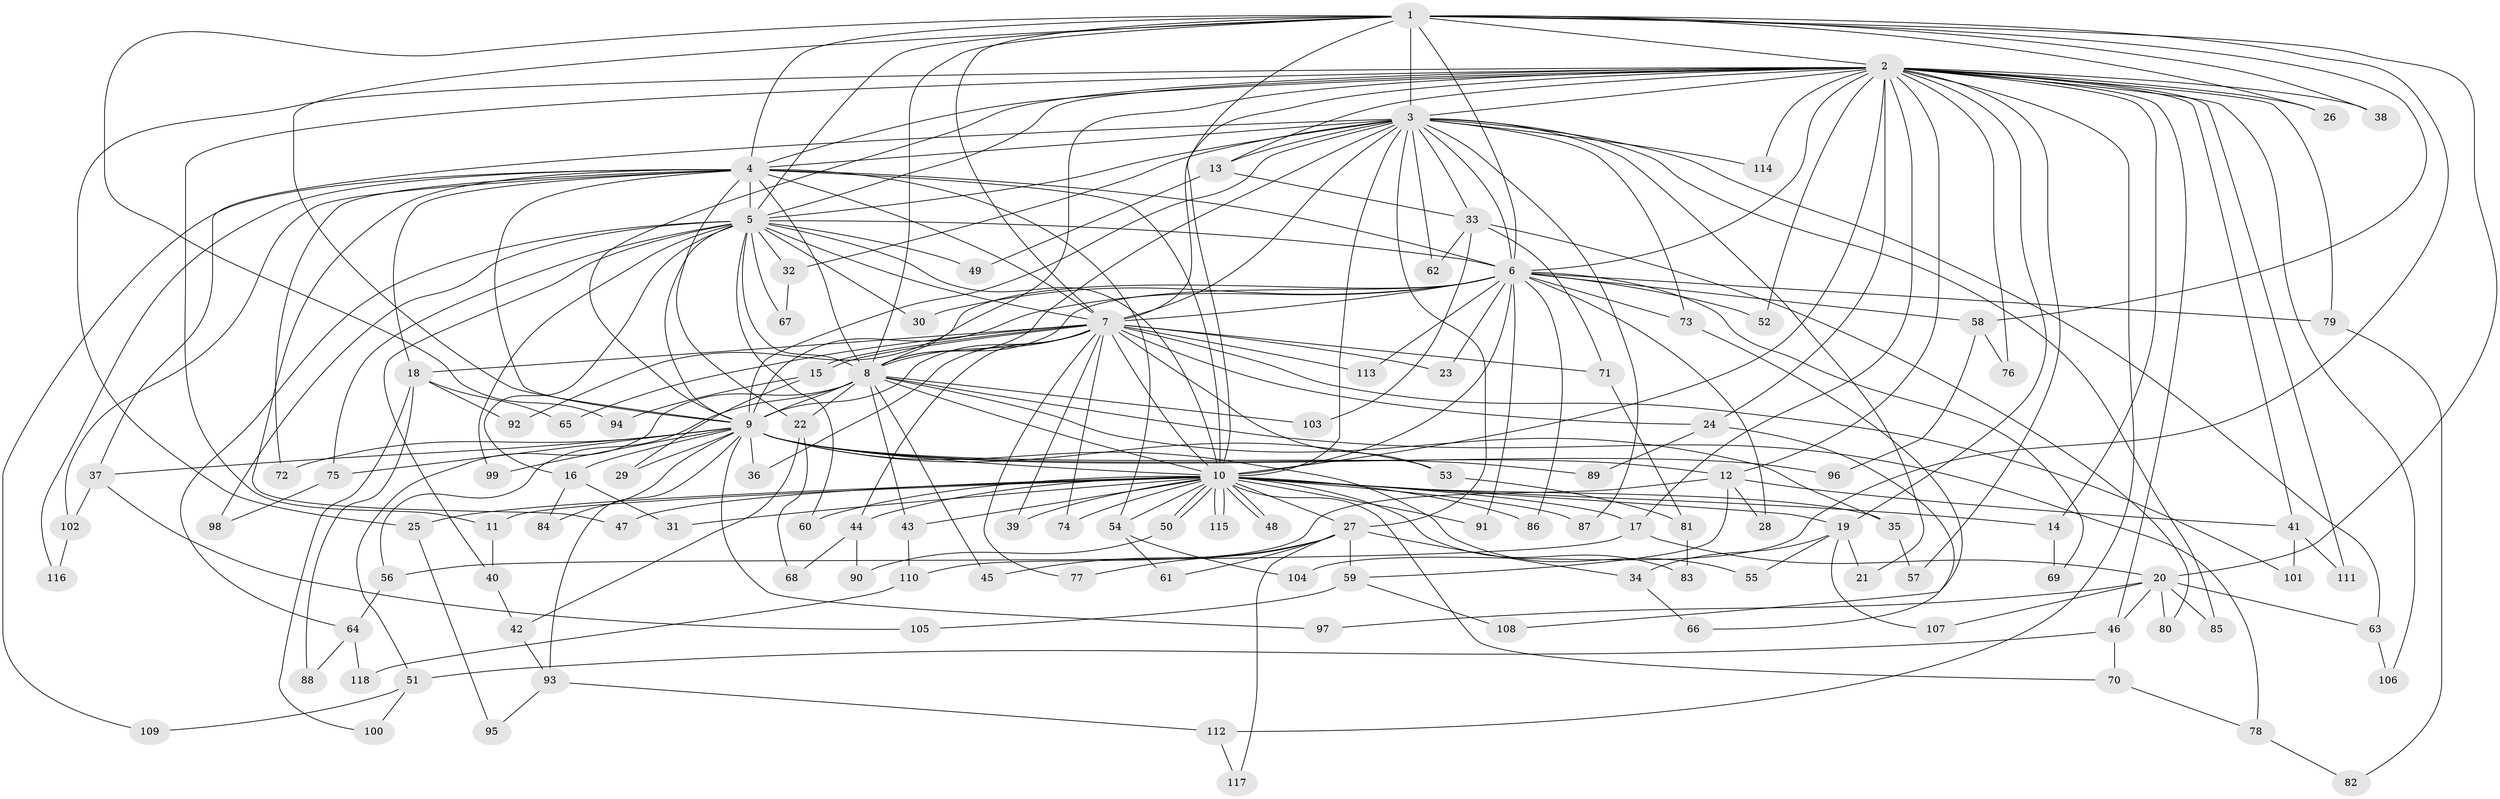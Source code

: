 // Generated by graph-tools (version 1.1) at 2025/10/02/27/25 16:10:58]
// undirected, 118 vertices, 261 edges
graph export_dot {
graph [start="1"]
  node [color=gray90,style=filled];
  1;
  2;
  3;
  4;
  5;
  6;
  7;
  8;
  9;
  10;
  11;
  12;
  13;
  14;
  15;
  16;
  17;
  18;
  19;
  20;
  21;
  22;
  23;
  24;
  25;
  26;
  27;
  28;
  29;
  30;
  31;
  32;
  33;
  34;
  35;
  36;
  37;
  38;
  39;
  40;
  41;
  42;
  43;
  44;
  45;
  46;
  47;
  48;
  49;
  50;
  51;
  52;
  53;
  54;
  55;
  56;
  57;
  58;
  59;
  60;
  61;
  62;
  63;
  64;
  65;
  66;
  67;
  68;
  69;
  70;
  71;
  72;
  73;
  74;
  75;
  76;
  77;
  78;
  79;
  80;
  81;
  82;
  83;
  84;
  85;
  86;
  87;
  88;
  89;
  90;
  91;
  92;
  93;
  94;
  95;
  96;
  97;
  98;
  99;
  100;
  101;
  102;
  103;
  104;
  105;
  106;
  107;
  108;
  109;
  110;
  111;
  112;
  113;
  114;
  115;
  116;
  117;
  118;
  1 -- 2;
  1 -- 3;
  1 -- 4;
  1 -- 5;
  1 -- 6;
  1 -- 7;
  1 -- 8;
  1 -- 9;
  1 -- 10;
  1 -- 20;
  1 -- 26;
  1 -- 38;
  1 -- 58;
  1 -- 94;
  1 -- 104;
  2 -- 3;
  2 -- 4;
  2 -- 5;
  2 -- 6;
  2 -- 7;
  2 -- 8;
  2 -- 9;
  2 -- 10;
  2 -- 11;
  2 -- 12;
  2 -- 13;
  2 -- 14;
  2 -- 17;
  2 -- 19;
  2 -- 24;
  2 -- 25;
  2 -- 26;
  2 -- 38;
  2 -- 41;
  2 -- 46;
  2 -- 52;
  2 -- 57;
  2 -- 76;
  2 -- 79;
  2 -- 106;
  2 -- 111;
  2 -- 112;
  2 -- 114;
  3 -- 4;
  3 -- 5;
  3 -- 6;
  3 -- 7;
  3 -- 8;
  3 -- 9;
  3 -- 10;
  3 -- 13;
  3 -- 21;
  3 -- 27;
  3 -- 32;
  3 -- 33;
  3 -- 37;
  3 -- 62;
  3 -- 63;
  3 -- 73;
  3 -- 85;
  3 -- 87;
  3 -- 114;
  4 -- 5;
  4 -- 6;
  4 -- 7;
  4 -- 8;
  4 -- 9;
  4 -- 10;
  4 -- 18;
  4 -- 22;
  4 -- 47;
  4 -- 54;
  4 -- 72;
  4 -- 102;
  4 -- 109;
  4 -- 116;
  5 -- 6;
  5 -- 7;
  5 -- 8;
  5 -- 9;
  5 -- 10;
  5 -- 16;
  5 -- 30;
  5 -- 32;
  5 -- 40;
  5 -- 49;
  5 -- 60;
  5 -- 64;
  5 -- 67;
  5 -- 75;
  5 -- 98;
  5 -- 99;
  6 -- 7;
  6 -- 8;
  6 -- 9;
  6 -- 10;
  6 -- 23;
  6 -- 28;
  6 -- 30;
  6 -- 52;
  6 -- 58;
  6 -- 69;
  6 -- 73;
  6 -- 79;
  6 -- 86;
  6 -- 91;
  6 -- 92;
  6 -- 113;
  7 -- 8;
  7 -- 9;
  7 -- 10;
  7 -- 15;
  7 -- 15;
  7 -- 18;
  7 -- 23;
  7 -- 24;
  7 -- 36;
  7 -- 39;
  7 -- 44;
  7 -- 53;
  7 -- 65;
  7 -- 71;
  7 -- 74;
  7 -- 77;
  7 -- 101;
  7 -- 113;
  8 -- 9;
  8 -- 10;
  8 -- 22;
  8 -- 35;
  8 -- 43;
  8 -- 45;
  8 -- 51;
  8 -- 56;
  8 -- 78;
  8 -- 103;
  9 -- 10;
  9 -- 12;
  9 -- 16;
  9 -- 29;
  9 -- 36;
  9 -- 37;
  9 -- 53;
  9 -- 55;
  9 -- 72;
  9 -- 75;
  9 -- 84;
  9 -- 89;
  9 -- 93;
  9 -- 96;
  9 -- 97;
  9 -- 99;
  10 -- 11;
  10 -- 14;
  10 -- 17;
  10 -- 19;
  10 -- 25;
  10 -- 27;
  10 -- 31;
  10 -- 35;
  10 -- 39;
  10 -- 43;
  10 -- 44;
  10 -- 47;
  10 -- 48;
  10 -- 48;
  10 -- 50;
  10 -- 50;
  10 -- 54;
  10 -- 60;
  10 -- 70;
  10 -- 74;
  10 -- 83;
  10 -- 86;
  10 -- 87;
  10 -- 91;
  10 -- 115;
  10 -- 115;
  11 -- 40;
  12 -- 28;
  12 -- 41;
  12 -- 59;
  12 -- 110;
  13 -- 33;
  13 -- 49;
  14 -- 69;
  15 -- 29;
  15 -- 94;
  16 -- 31;
  16 -- 84;
  17 -- 20;
  17 -- 56;
  18 -- 65;
  18 -- 88;
  18 -- 92;
  18 -- 100;
  19 -- 21;
  19 -- 34;
  19 -- 55;
  19 -- 107;
  20 -- 46;
  20 -- 63;
  20 -- 80;
  20 -- 85;
  20 -- 97;
  20 -- 107;
  22 -- 42;
  22 -- 68;
  24 -- 66;
  24 -- 89;
  25 -- 95;
  27 -- 34;
  27 -- 45;
  27 -- 59;
  27 -- 61;
  27 -- 77;
  27 -- 117;
  32 -- 67;
  33 -- 62;
  33 -- 71;
  33 -- 80;
  33 -- 103;
  34 -- 66;
  35 -- 57;
  37 -- 102;
  37 -- 105;
  40 -- 42;
  41 -- 101;
  41 -- 111;
  42 -- 93;
  43 -- 110;
  44 -- 68;
  44 -- 90;
  46 -- 51;
  46 -- 70;
  50 -- 90;
  51 -- 100;
  51 -- 109;
  53 -- 81;
  54 -- 61;
  54 -- 104;
  56 -- 64;
  58 -- 76;
  58 -- 96;
  59 -- 105;
  59 -- 108;
  63 -- 106;
  64 -- 88;
  64 -- 118;
  70 -- 78;
  71 -- 81;
  73 -- 108;
  75 -- 98;
  78 -- 82;
  79 -- 82;
  81 -- 83;
  93 -- 95;
  93 -- 112;
  102 -- 116;
  110 -- 118;
  112 -- 117;
}
